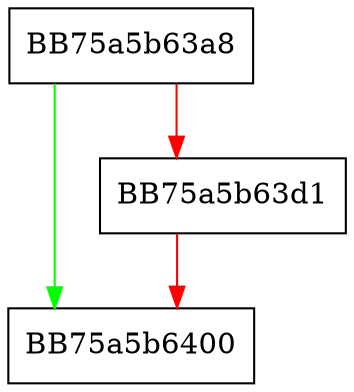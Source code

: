 digraph _Change_array {
  node [shape="box"];
  graph [splines=ortho];
  BB75a5b63a8 -> BB75a5b6400 [color="green"];
  BB75a5b63a8 -> BB75a5b63d1 [color="red"];
  BB75a5b63d1 -> BB75a5b6400 [color="red"];
}